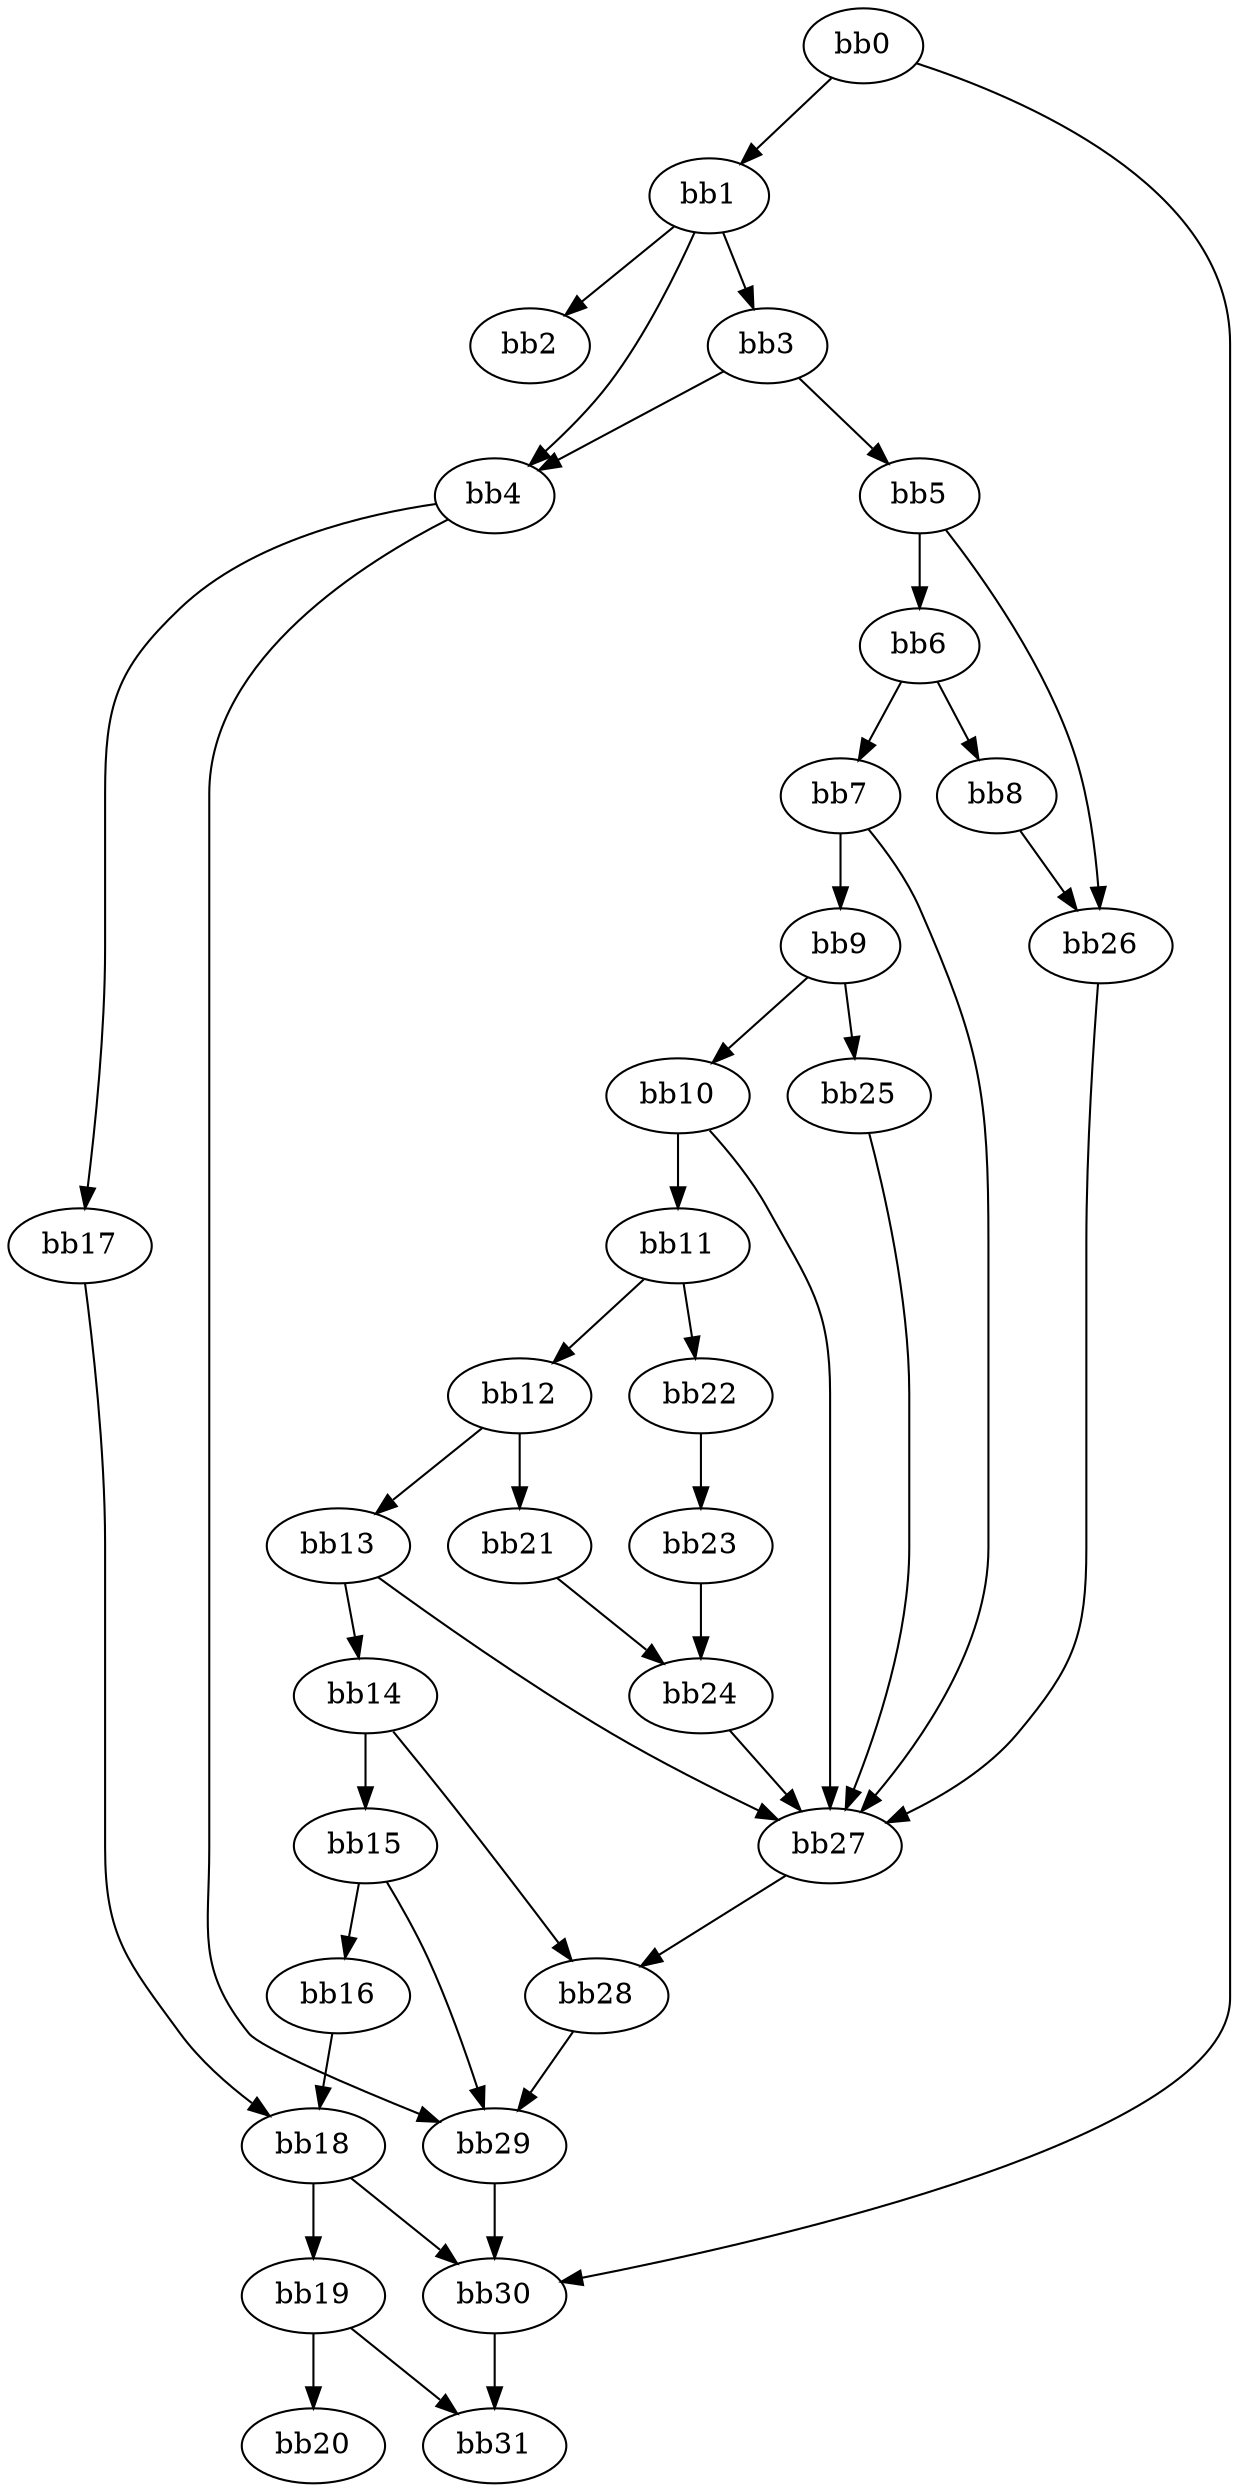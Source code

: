 digraph {
    0 [ label = "bb0\l" ]
    1 [ label = "bb1\l" ]
    2 [ label = "bb2\l" ]
    3 [ label = "bb3\l" ]
    4 [ label = "bb4\l" ]
    5 [ label = "bb5\l" ]
    6 [ label = "bb6\l" ]
    7 [ label = "bb7\l" ]
    8 [ label = "bb8\l" ]
    9 [ label = "bb9\l" ]
    10 [ label = "bb10\l" ]
    11 [ label = "bb11\l" ]
    12 [ label = "bb12\l" ]
    13 [ label = "bb13\l" ]
    14 [ label = "bb14\l" ]
    15 [ label = "bb15\l" ]
    16 [ label = "bb16\l" ]
    17 [ label = "bb17\l" ]
    18 [ label = "bb18\l" ]
    19 [ label = "bb19\l" ]
    20 [ label = "bb20\l" ]
    21 [ label = "bb21\l" ]
    22 [ label = "bb22\l" ]
    23 [ label = "bb23\l" ]
    24 [ label = "bb24\l" ]
    25 [ label = "bb25\l" ]
    26 [ label = "bb26\l" ]
    27 [ label = "bb27\l" ]
    28 [ label = "bb28\l" ]
    29 [ label = "bb29\l" ]
    30 [ label = "bb30\l" ]
    31 [ label = "bb31\l" ]
    0 -> 1 [ ]
    0 -> 30 [ ]
    1 -> 2 [ ]
    1 -> 3 [ ]
    1 -> 4 [ ]
    3 -> 4 [ ]
    3 -> 5 [ ]
    4 -> 17 [ ]
    4 -> 29 [ ]
    5 -> 6 [ ]
    5 -> 26 [ ]
    6 -> 7 [ ]
    6 -> 8 [ ]
    7 -> 9 [ ]
    7 -> 27 [ ]
    8 -> 26 [ ]
    9 -> 10 [ ]
    9 -> 25 [ ]
    10 -> 11 [ ]
    10 -> 27 [ ]
    11 -> 12 [ ]
    11 -> 22 [ ]
    12 -> 13 [ ]
    12 -> 21 [ ]
    13 -> 14 [ ]
    13 -> 27 [ ]
    14 -> 15 [ ]
    14 -> 28 [ ]
    15 -> 16 [ ]
    15 -> 29 [ ]
    16 -> 18 [ ]
    17 -> 18 [ ]
    18 -> 19 [ ]
    18 -> 30 [ ]
    19 -> 20 [ ]
    19 -> 31 [ ]
    21 -> 24 [ ]
    22 -> 23 [ ]
    23 -> 24 [ ]
    24 -> 27 [ ]
    25 -> 27 [ ]
    26 -> 27 [ ]
    27 -> 28 [ ]
    28 -> 29 [ ]
    29 -> 30 [ ]
    30 -> 31 [ ]
}

